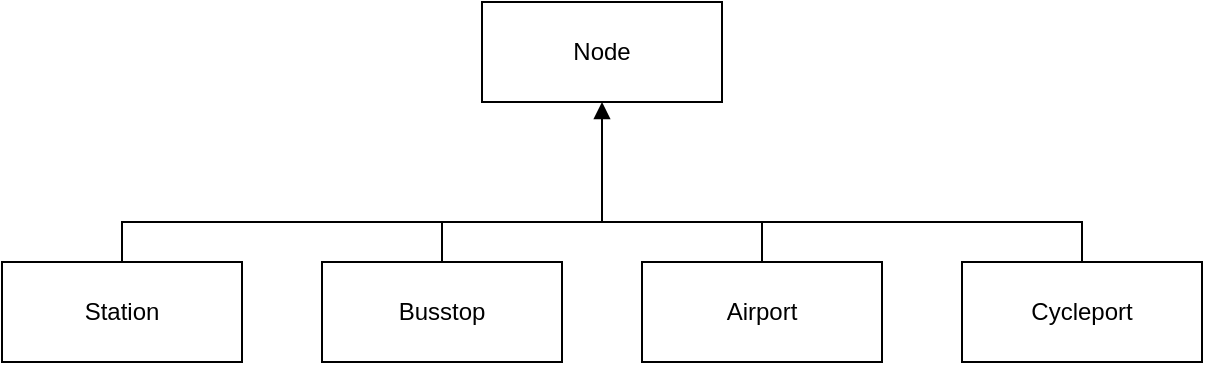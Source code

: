 <mxfile>
    <diagram id="RX89pQvFwupSxhNrEInA" name="Node">
        <mxGraphModel dx="1691" dy="836" grid="1" gridSize="10" guides="1" tooltips="1" connect="1" arrows="1" fold="1" page="1" pageScale="1" pageWidth="1169" pageHeight="827" math="0" shadow="0">
            <root>
                <mxCell id="0"/>
                <mxCell id="1" parent="0"/>
                <mxCell id="G4ceK2faMUJjRU8Zbu4r-9" style="edgeStyle=orthogonalEdgeStyle;rounded=0;orthogonalLoop=1;jettySize=auto;html=1;exitX=0.5;exitY=1;exitDx=0;exitDy=0;startArrow=block;startFill=1;endArrow=none;endFill=0;" edge="1" parent="1" source="2">
                    <mxGeometry relative="1" as="geometry">
                        <mxPoint x="380" y="180" as="targetPoint"/>
                    </mxGeometry>
                </mxCell>
                <mxCell id="2" value="Node" style="rounded=0;whiteSpace=wrap;html=1;" parent="1" vertex="1">
                    <mxGeometry x="320" y="70" width="120" height="50" as="geometry"/>
                </mxCell>
                <mxCell id="G4ceK2faMUJjRU8Zbu4r-7" style="edgeStyle=orthogonalEdgeStyle;rounded=0;orthogonalLoop=1;jettySize=auto;html=1;exitX=0.5;exitY=0;exitDx=0;exitDy=0;startArrow=none;startFill=0;endArrow=none;endFill=0;" edge="1" parent="1" source="3">
                    <mxGeometry relative="1" as="geometry">
                        <mxPoint x="300" y="180" as="targetPoint"/>
                    </mxGeometry>
                </mxCell>
                <mxCell id="3" value="Busstop" style="rounded=0;whiteSpace=wrap;html=1;" parent="1" vertex="1">
                    <mxGeometry x="240" y="200" width="120" height="50" as="geometry"/>
                </mxCell>
                <mxCell id="G4ceK2faMUJjRU8Zbu4r-6" style="edgeStyle=orthogonalEdgeStyle;rounded=0;orthogonalLoop=1;jettySize=auto;html=1;exitX=0.5;exitY=0;exitDx=0;exitDy=0;entryX=0.5;entryY=0;entryDx=0;entryDy=0;startArrow=none;startFill=0;endArrow=none;endFill=0;" edge="1" parent="1" source="4" target="6">
                    <mxGeometry relative="1" as="geometry"/>
                </mxCell>
                <mxCell id="4" value="Station" style="rounded=0;whiteSpace=wrap;html=1;" parent="1" vertex="1">
                    <mxGeometry x="80" y="200" width="120" height="50" as="geometry"/>
                </mxCell>
                <mxCell id="G4ceK2faMUJjRU8Zbu4r-8" style="edgeStyle=orthogonalEdgeStyle;rounded=0;orthogonalLoop=1;jettySize=auto;html=1;exitX=0.5;exitY=0;exitDx=0;exitDy=0;startArrow=none;startFill=0;endArrow=none;endFill=0;" edge="1" parent="1" source="5">
                    <mxGeometry relative="1" as="geometry">
                        <mxPoint x="460" y="180" as="targetPoint"/>
                    </mxGeometry>
                </mxCell>
                <mxCell id="5" value="Airport" style="rounded=0;whiteSpace=wrap;html=1;" parent="1" vertex="1">
                    <mxGeometry x="400" y="200" width="120" height="50" as="geometry"/>
                </mxCell>
                <mxCell id="6" value="Cycleport" style="rounded=0;whiteSpace=wrap;html=1;" parent="1" vertex="1">
                    <mxGeometry x="560" y="200" width="120" height="50" as="geometry"/>
                </mxCell>
            </root>
        </mxGraphModel>
    </diagram>
    <diagram id="yWucDFDwl4BCm1UImfvO" name="Edge">
        <mxGraphModel dx="1691" dy="836" grid="1" gridSize="10" guides="1" tooltips="1" connect="1" arrows="1" fold="1" page="1" pageScale="1" pageWidth="1169" pageHeight="827" math="0" shadow="0">
            <root>
                <mxCell id="d-fJr6XjhbLxa3RFfIdi-0"/>
                <mxCell id="d-fJr6XjhbLxa3RFfIdi-1" parent="d-fJr6XjhbLxa3RFfIdi-0"/>
                <mxCell id="h7m_pS4_ZE677ggbOZEf-3" style="edgeStyle=orthogonalEdgeStyle;rounded=0;orthogonalLoop=1;jettySize=auto;html=1;exitX=0.5;exitY=1;exitDx=0;exitDy=0;startArrow=block;startFill=1;endArrow=none;endFill=0;" edge="1" parent="d-fJr6XjhbLxa3RFfIdi-1" source="IPz2DbqWtivo2FxIZu2Q-0">
                    <mxGeometry relative="1" as="geometry">
                        <mxPoint x="380" y="180" as="targetPoint"/>
                    </mxGeometry>
                </mxCell>
                <mxCell id="IPz2DbqWtivo2FxIZu2Q-0" value="Edge" style="rounded=0;whiteSpace=wrap;html=1;" vertex="1" parent="d-fJr6XjhbLxa3RFfIdi-1">
                    <mxGeometry x="320" y="70" width="120" height="50" as="geometry"/>
                </mxCell>
                <mxCell id="h7m_pS4_ZE677ggbOZEf-0" style="edgeStyle=orthogonalEdgeStyle;rounded=0;orthogonalLoop=1;jettySize=auto;html=1;exitX=0.5;exitY=0;exitDx=0;exitDy=0;entryX=0.5;entryY=0;entryDx=0;entryDy=0;startArrow=none;startFill=0;endArrow=none;endFill=0;" edge="1" parent="d-fJr6XjhbLxa3RFfIdi-1" source="IPz2DbqWtivo2FxIZu2Q-1" target="IPz2DbqWtivo2FxIZu2Q-4">
                    <mxGeometry relative="1" as="geometry"/>
                </mxCell>
                <mxCell id="IPz2DbqWtivo2FxIZu2Q-1" value="Railway" style="rounded=0;whiteSpace=wrap;html=1;" vertex="1" parent="d-fJr6XjhbLxa3RFfIdi-1">
                    <mxGeometry x="80" y="200" width="120" height="50" as="geometry"/>
                </mxCell>
                <mxCell id="h7m_pS4_ZE677ggbOZEf-1" style="edgeStyle=orthogonalEdgeStyle;rounded=0;orthogonalLoop=1;jettySize=auto;html=1;exitX=0.5;exitY=0;exitDx=0;exitDy=0;startArrow=none;startFill=0;endArrow=none;endFill=0;" edge="1" parent="d-fJr6XjhbLxa3RFfIdi-1" source="IPz2DbqWtivo2FxIZu2Q-2">
                    <mxGeometry relative="1" as="geometry">
                        <mxPoint x="300" y="180" as="targetPoint"/>
                    </mxGeometry>
                </mxCell>
                <mxCell id="IPz2DbqWtivo2FxIZu2Q-2" value="Busroute" style="rounded=0;whiteSpace=wrap;html=1;" vertex="1" parent="d-fJr6XjhbLxa3RFfIdi-1">
                    <mxGeometry x="240" y="200" width="120" height="50" as="geometry"/>
                </mxCell>
                <mxCell id="h7m_pS4_ZE677ggbOZEf-2" style="edgeStyle=orthogonalEdgeStyle;rounded=0;orthogonalLoop=1;jettySize=auto;html=1;exitX=0.5;exitY=0;exitDx=0;exitDy=0;startArrow=none;startFill=0;endArrow=none;endFill=0;" edge="1" parent="d-fJr6XjhbLxa3RFfIdi-1" source="IPz2DbqWtivo2FxIZu2Q-3">
                    <mxGeometry relative="1" as="geometry">
                        <mxPoint x="460" y="180" as="targetPoint"/>
                    </mxGeometry>
                </mxCell>
                <mxCell id="IPz2DbqWtivo2FxIZu2Q-3" value="Airway" style="rounded=0;whiteSpace=wrap;html=1;" vertex="1" parent="d-fJr6XjhbLxa3RFfIdi-1">
                    <mxGeometry x="400" y="200" width="120" height="50" as="geometry"/>
                </mxCell>
                <mxCell id="IPz2DbqWtivo2FxIZu2Q-4" value="Bicycleway" style="rounded=0;whiteSpace=wrap;html=1;" vertex="1" parent="d-fJr6XjhbLxa3RFfIdi-1">
                    <mxGeometry x="560" y="200" width="120" height="50" as="geometry"/>
                </mxCell>
            </root>
        </mxGraphModel>
    </diagram>
    <diagram id="nWdiK7tYzMT-CTHQEqTR" name="Graph">
        <mxGraphModel dx="1691" dy="836" grid="1" gridSize="10" guides="1" tooltips="1" connect="1" arrows="1" fold="1" page="1" pageScale="1" pageWidth="1169" pageHeight="827" math="0" shadow="0">
            <root>
                <mxCell id="6ZciiIgMk-thSf4t4G0T-0"/>
                <mxCell id="6ZciiIgMk-thSf4t4G0T-1" parent="6ZciiIgMk-thSf4t4G0T-0"/>
                <mxCell id="gKgLuxOpuXmqhT2fo6NS-1" style="edgeStyle=orthogonalEdgeStyle;rounded=0;orthogonalLoop=1;jettySize=auto;html=1;exitX=0.5;exitY=1;exitDx=0;exitDy=0;startArrow=block;startFill=1;endArrow=none;endFill=0;" edge="1" parent="6ZciiIgMk-thSf4t4G0T-1" source="G8YX736zn6huiUuAU-hF-1">
                    <mxGeometry relative="1" as="geometry">
                        <mxPoint x="180" y="150" as="targetPoint"/>
                    </mxGeometry>
                </mxCell>
                <mxCell id="G8YX736zn6huiUuAU-hF-1" value="Graph" style="rounded=0;whiteSpace=wrap;html=1;" vertex="1" parent="6ZciiIgMk-thSf4t4G0T-1">
                    <mxGeometry x="120" y="40" width="120" height="50" as="geometry"/>
                </mxCell>
                <mxCell id="gKgLuxOpuXmqhT2fo6NS-0" style="edgeStyle=orthogonalEdgeStyle;rounded=0;orthogonalLoop=1;jettySize=auto;html=1;exitX=0.5;exitY=0;exitDx=0;exitDy=0;entryX=0.5;entryY=0;entryDx=0;entryDy=0;startArrow=none;startFill=0;endArrow=none;endFill=0;" edge="1" parent="6ZciiIgMk-thSf4t4G0T-1" source="G8YX736zn6huiUuAU-hF-3" target="G8YX736zn6huiUuAU-hF-5">
                    <mxGeometry relative="1" as="geometry"/>
                </mxCell>
                <mxCell id="G8YX736zn6huiUuAU-hF-3" value="Operationrailway" style="rounded=0;whiteSpace=wrap;html=1;" vertex="1" parent="6ZciiIgMk-thSf4t4G0T-1">
                    <mxGeometry x="40" y="170" width="120" height="50" as="geometry"/>
                </mxCell>
                <mxCell id="G8YX736zn6huiUuAU-hF-5" value="Busroutepattern" style="rounded=0;whiteSpace=wrap;html=1;" vertex="1" parent="6ZciiIgMk-thSf4t4G0T-1">
                    <mxGeometry x="200" y="170" width="120" height="50" as="geometry"/>
                </mxCell>
            </root>
        </mxGraphModel>
    </diagram>
</mxfile>